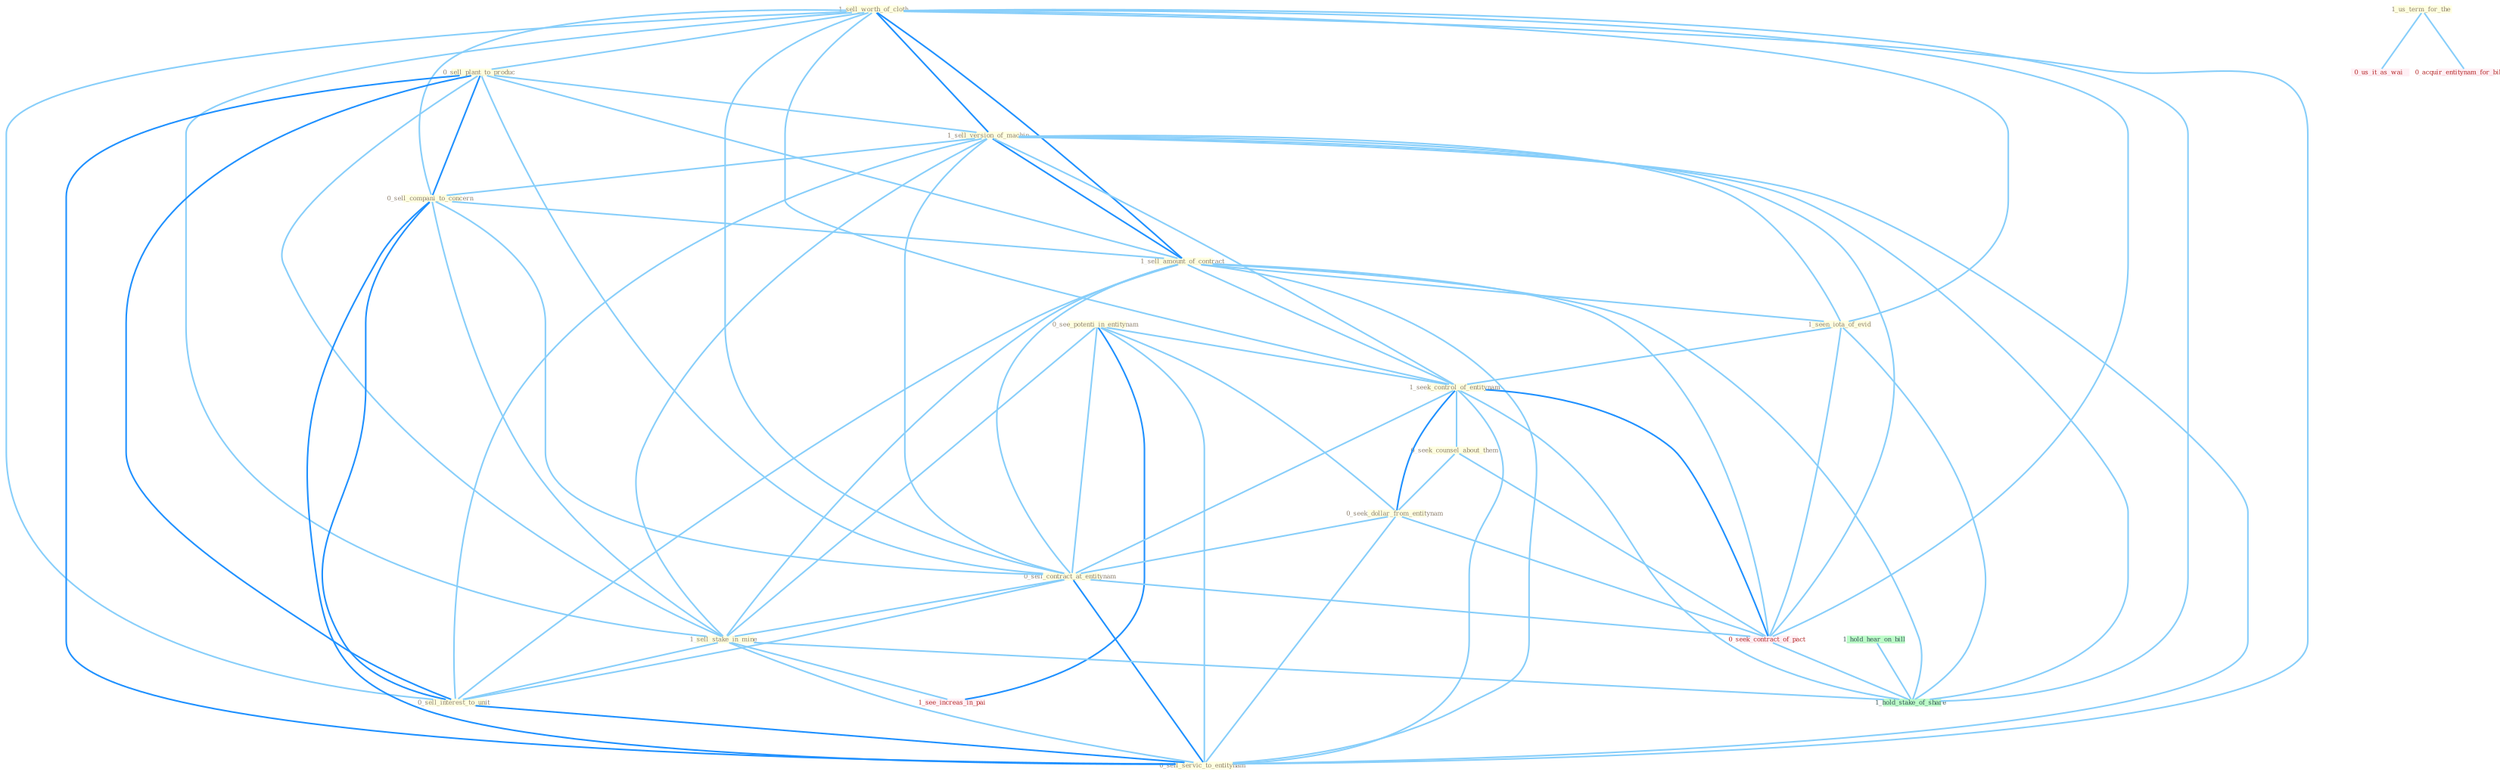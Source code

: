 Graph G{ 
    node
    [shape=polygon,style=filled,width=.5,height=.06,color="#BDFCC9",fixedsize=true,fontsize=4,
    fontcolor="#2f4f4f"];
    {node
    [color="#ffffe0", fontcolor="#8b7d6b"] "0_see_potenti_in_entitynam " "1_sell_worth_of_cloth " "0_sell_plant_to_produc " "1_sell_version_of_machin " "0_sell_compani_to_concern " "1_sell_amount_of_contract " "1_seen_iota_of_evid " "1_seek_control_of_entitynam " "0_seek_counsel_about_them " "0_seek_dollar_from_entitynam " "0_sell_contract_at_entitynam " "1_sell_stake_in_mine " "0_sell_interest_to_unit " "1_us_term_for_the " "0_sell_servic_to_entitynam "}
{node [color="#fff0f5", fontcolor="#b22222"] "0_seek_contract_of_pact " "0_us_it_as_wai " "0_acquir_entitynam_for_billion " "1_see_increas_in_pai "}
edge [color="#B0E2FF"];

	"0_see_potenti_in_entitynam " -- "1_seek_control_of_entitynam " [w="1", color="#87cefa" ];
	"0_see_potenti_in_entitynam " -- "0_seek_dollar_from_entitynam " [w="1", color="#87cefa" ];
	"0_see_potenti_in_entitynam " -- "0_sell_contract_at_entitynam " [w="1", color="#87cefa" ];
	"0_see_potenti_in_entitynam " -- "1_sell_stake_in_mine " [w="1", color="#87cefa" ];
	"0_see_potenti_in_entitynam " -- "0_sell_servic_to_entitynam " [w="1", color="#87cefa" ];
	"0_see_potenti_in_entitynam " -- "1_see_increas_in_pai " [w="2", color="#1e90ff" , len=0.8];
	"1_sell_worth_of_cloth " -- "0_sell_plant_to_produc " [w="1", color="#87cefa" ];
	"1_sell_worth_of_cloth " -- "1_sell_version_of_machin " [w="2", color="#1e90ff" , len=0.8];
	"1_sell_worth_of_cloth " -- "0_sell_compani_to_concern " [w="1", color="#87cefa" ];
	"1_sell_worth_of_cloth " -- "1_sell_amount_of_contract " [w="2", color="#1e90ff" , len=0.8];
	"1_sell_worth_of_cloth " -- "1_seen_iota_of_evid " [w="1", color="#87cefa" ];
	"1_sell_worth_of_cloth " -- "1_seek_control_of_entitynam " [w="1", color="#87cefa" ];
	"1_sell_worth_of_cloth " -- "0_sell_contract_at_entitynam " [w="1", color="#87cefa" ];
	"1_sell_worth_of_cloth " -- "1_sell_stake_in_mine " [w="1", color="#87cefa" ];
	"1_sell_worth_of_cloth " -- "0_sell_interest_to_unit " [w="1", color="#87cefa" ];
	"1_sell_worth_of_cloth " -- "0_sell_servic_to_entitynam " [w="1", color="#87cefa" ];
	"1_sell_worth_of_cloth " -- "0_seek_contract_of_pact " [w="1", color="#87cefa" ];
	"1_sell_worth_of_cloth " -- "1_hold_stake_of_share " [w="1", color="#87cefa" ];
	"0_sell_plant_to_produc " -- "1_sell_version_of_machin " [w="1", color="#87cefa" ];
	"0_sell_plant_to_produc " -- "0_sell_compani_to_concern " [w="2", color="#1e90ff" , len=0.8];
	"0_sell_plant_to_produc " -- "1_sell_amount_of_contract " [w="1", color="#87cefa" ];
	"0_sell_plant_to_produc " -- "0_sell_contract_at_entitynam " [w="1", color="#87cefa" ];
	"0_sell_plant_to_produc " -- "1_sell_stake_in_mine " [w="1", color="#87cefa" ];
	"0_sell_plant_to_produc " -- "0_sell_interest_to_unit " [w="2", color="#1e90ff" , len=0.8];
	"0_sell_plant_to_produc " -- "0_sell_servic_to_entitynam " [w="2", color="#1e90ff" , len=0.8];
	"1_sell_version_of_machin " -- "0_sell_compani_to_concern " [w="1", color="#87cefa" ];
	"1_sell_version_of_machin " -- "1_sell_amount_of_contract " [w="2", color="#1e90ff" , len=0.8];
	"1_sell_version_of_machin " -- "1_seen_iota_of_evid " [w="1", color="#87cefa" ];
	"1_sell_version_of_machin " -- "1_seek_control_of_entitynam " [w="1", color="#87cefa" ];
	"1_sell_version_of_machin " -- "0_sell_contract_at_entitynam " [w="1", color="#87cefa" ];
	"1_sell_version_of_machin " -- "1_sell_stake_in_mine " [w="1", color="#87cefa" ];
	"1_sell_version_of_machin " -- "0_sell_interest_to_unit " [w="1", color="#87cefa" ];
	"1_sell_version_of_machin " -- "0_sell_servic_to_entitynam " [w="1", color="#87cefa" ];
	"1_sell_version_of_machin " -- "0_seek_contract_of_pact " [w="1", color="#87cefa" ];
	"1_sell_version_of_machin " -- "1_hold_stake_of_share " [w="1", color="#87cefa" ];
	"0_sell_compani_to_concern " -- "1_sell_amount_of_contract " [w="1", color="#87cefa" ];
	"0_sell_compani_to_concern " -- "0_sell_contract_at_entitynam " [w="1", color="#87cefa" ];
	"0_sell_compani_to_concern " -- "1_sell_stake_in_mine " [w="1", color="#87cefa" ];
	"0_sell_compani_to_concern " -- "0_sell_interest_to_unit " [w="2", color="#1e90ff" , len=0.8];
	"0_sell_compani_to_concern " -- "0_sell_servic_to_entitynam " [w="2", color="#1e90ff" , len=0.8];
	"1_sell_amount_of_contract " -- "1_seen_iota_of_evid " [w="1", color="#87cefa" ];
	"1_sell_amount_of_contract " -- "1_seek_control_of_entitynam " [w="1", color="#87cefa" ];
	"1_sell_amount_of_contract " -- "0_sell_contract_at_entitynam " [w="1", color="#87cefa" ];
	"1_sell_amount_of_contract " -- "1_sell_stake_in_mine " [w="1", color="#87cefa" ];
	"1_sell_amount_of_contract " -- "0_sell_interest_to_unit " [w="1", color="#87cefa" ];
	"1_sell_amount_of_contract " -- "0_sell_servic_to_entitynam " [w="1", color="#87cefa" ];
	"1_sell_amount_of_contract " -- "0_seek_contract_of_pact " [w="1", color="#87cefa" ];
	"1_sell_amount_of_contract " -- "1_hold_stake_of_share " [w="1", color="#87cefa" ];
	"1_seen_iota_of_evid " -- "1_seek_control_of_entitynam " [w="1", color="#87cefa" ];
	"1_seen_iota_of_evid " -- "0_seek_contract_of_pact " [w="1", color="#87cefa" ];
	"1_seen_iota_of_evid " -- "1_hold_stake_of_share " [w="1", color="#87cefa" ];
	"1_seek_control_of_entitynam " -- "0_seek_counsel_about_them " [w="1", color="#87cefa" ];
	"1_seek_control_of_entitynam " -- "0_seek_dollar_from_entitynam " [w="2", color="#1e90ff" , len=0.8];
	"1_seek_control_of_entitynam " -- "0_sell_contract_at_entitynam " [w="1", color="#87cefa" ];
	"1_seek_control_of_entitynam " -- "0_sell_servic_to_entitynam " [w="1", color="#87cefa" ];
	"1_seek_control_of_entitynam " -- "0_seek_contract_of_pact " [w="2", color="#1e90ff" , len=0.8];
	"1_seek_control_of_entitynam " -- "1_hold_stake_of_share " [w="1", color="#87cefa" ];
	"0_seek_counsel_about_them " -- "0_seek_dollar_from_entitynam " [w="1", color="#87cefa" ];
	"0_seek_counsel_about_them " -- "0_seek_contract_of_pact " [w="1", color="#87cefa" ];
	"0_seek_dollar_from_entitynam " -- "0_sell_contract_at_entitynam " [w="1", color="#87cefa" ];
	"0_seek_dollar_from_entitynam " -- "0_sell_servic_to_entitynam " [w="1", color="#87cefa" ];
	"0_seek_dollar_from_entitynam " -- "0_seek_contract_of_pact " [w="1", color="#87cefa" ];
	"0_sell_contract_at_entitynam " -- "1_sell_stake_in_mine " [w="1", color="#87cefa" ];
	"0_sell_contract_at_entitynam " -- "0_sell_interest_to_unit " [w="1", color="#87cefa" ];
	"0_sell_contract_at_entitynam " -- "0_sell_servic_to_entitynam " [w="2", color="#1e90ff" , len=0.8];
	"0_sell_contract_at_entitynam " -- "0_seek_contract_of_pact " [w="1", color="#87cefa" ];
	"1_sell_stake_in_mine " -- "0_sell_interest_to_unit " [w="1", color="#87cefa" ];
	"1_sell_stake_in_mine " -- "0_sell_servic_to_entitynam " [w="1", color="#87cefa" ];
	"1_sell_stake_in_mine " -- "1_see_increas_in_pai " [w="1", color="#87cefa" ];
	"1_sell_stake_in_mine " -- "1_hold_stake_of_share " [w="1", color="#87cefa" ];
	"0_sell_interest_to_unit " -- "0_sell_servic_to_entitynam " [w="2", color="#1e90ff" , len=0.8];
	"1_us_term_for_the " -- "0_us_it_as_wai " [w="1", color="#87cefa" ];
	"1_us_term_for_the " -- "0_acquir_entitynam_for_billion " [w="1", color="#87cefa" ];
	"0_seek_contract_of_pact " -- "1_hold_stake_of_share " [w="1", color="#87cefa" ];
	"1_hold_hear_on_bill " -- "1_hold_stake_of_share " [w="1", color="#87cefa" ];
}